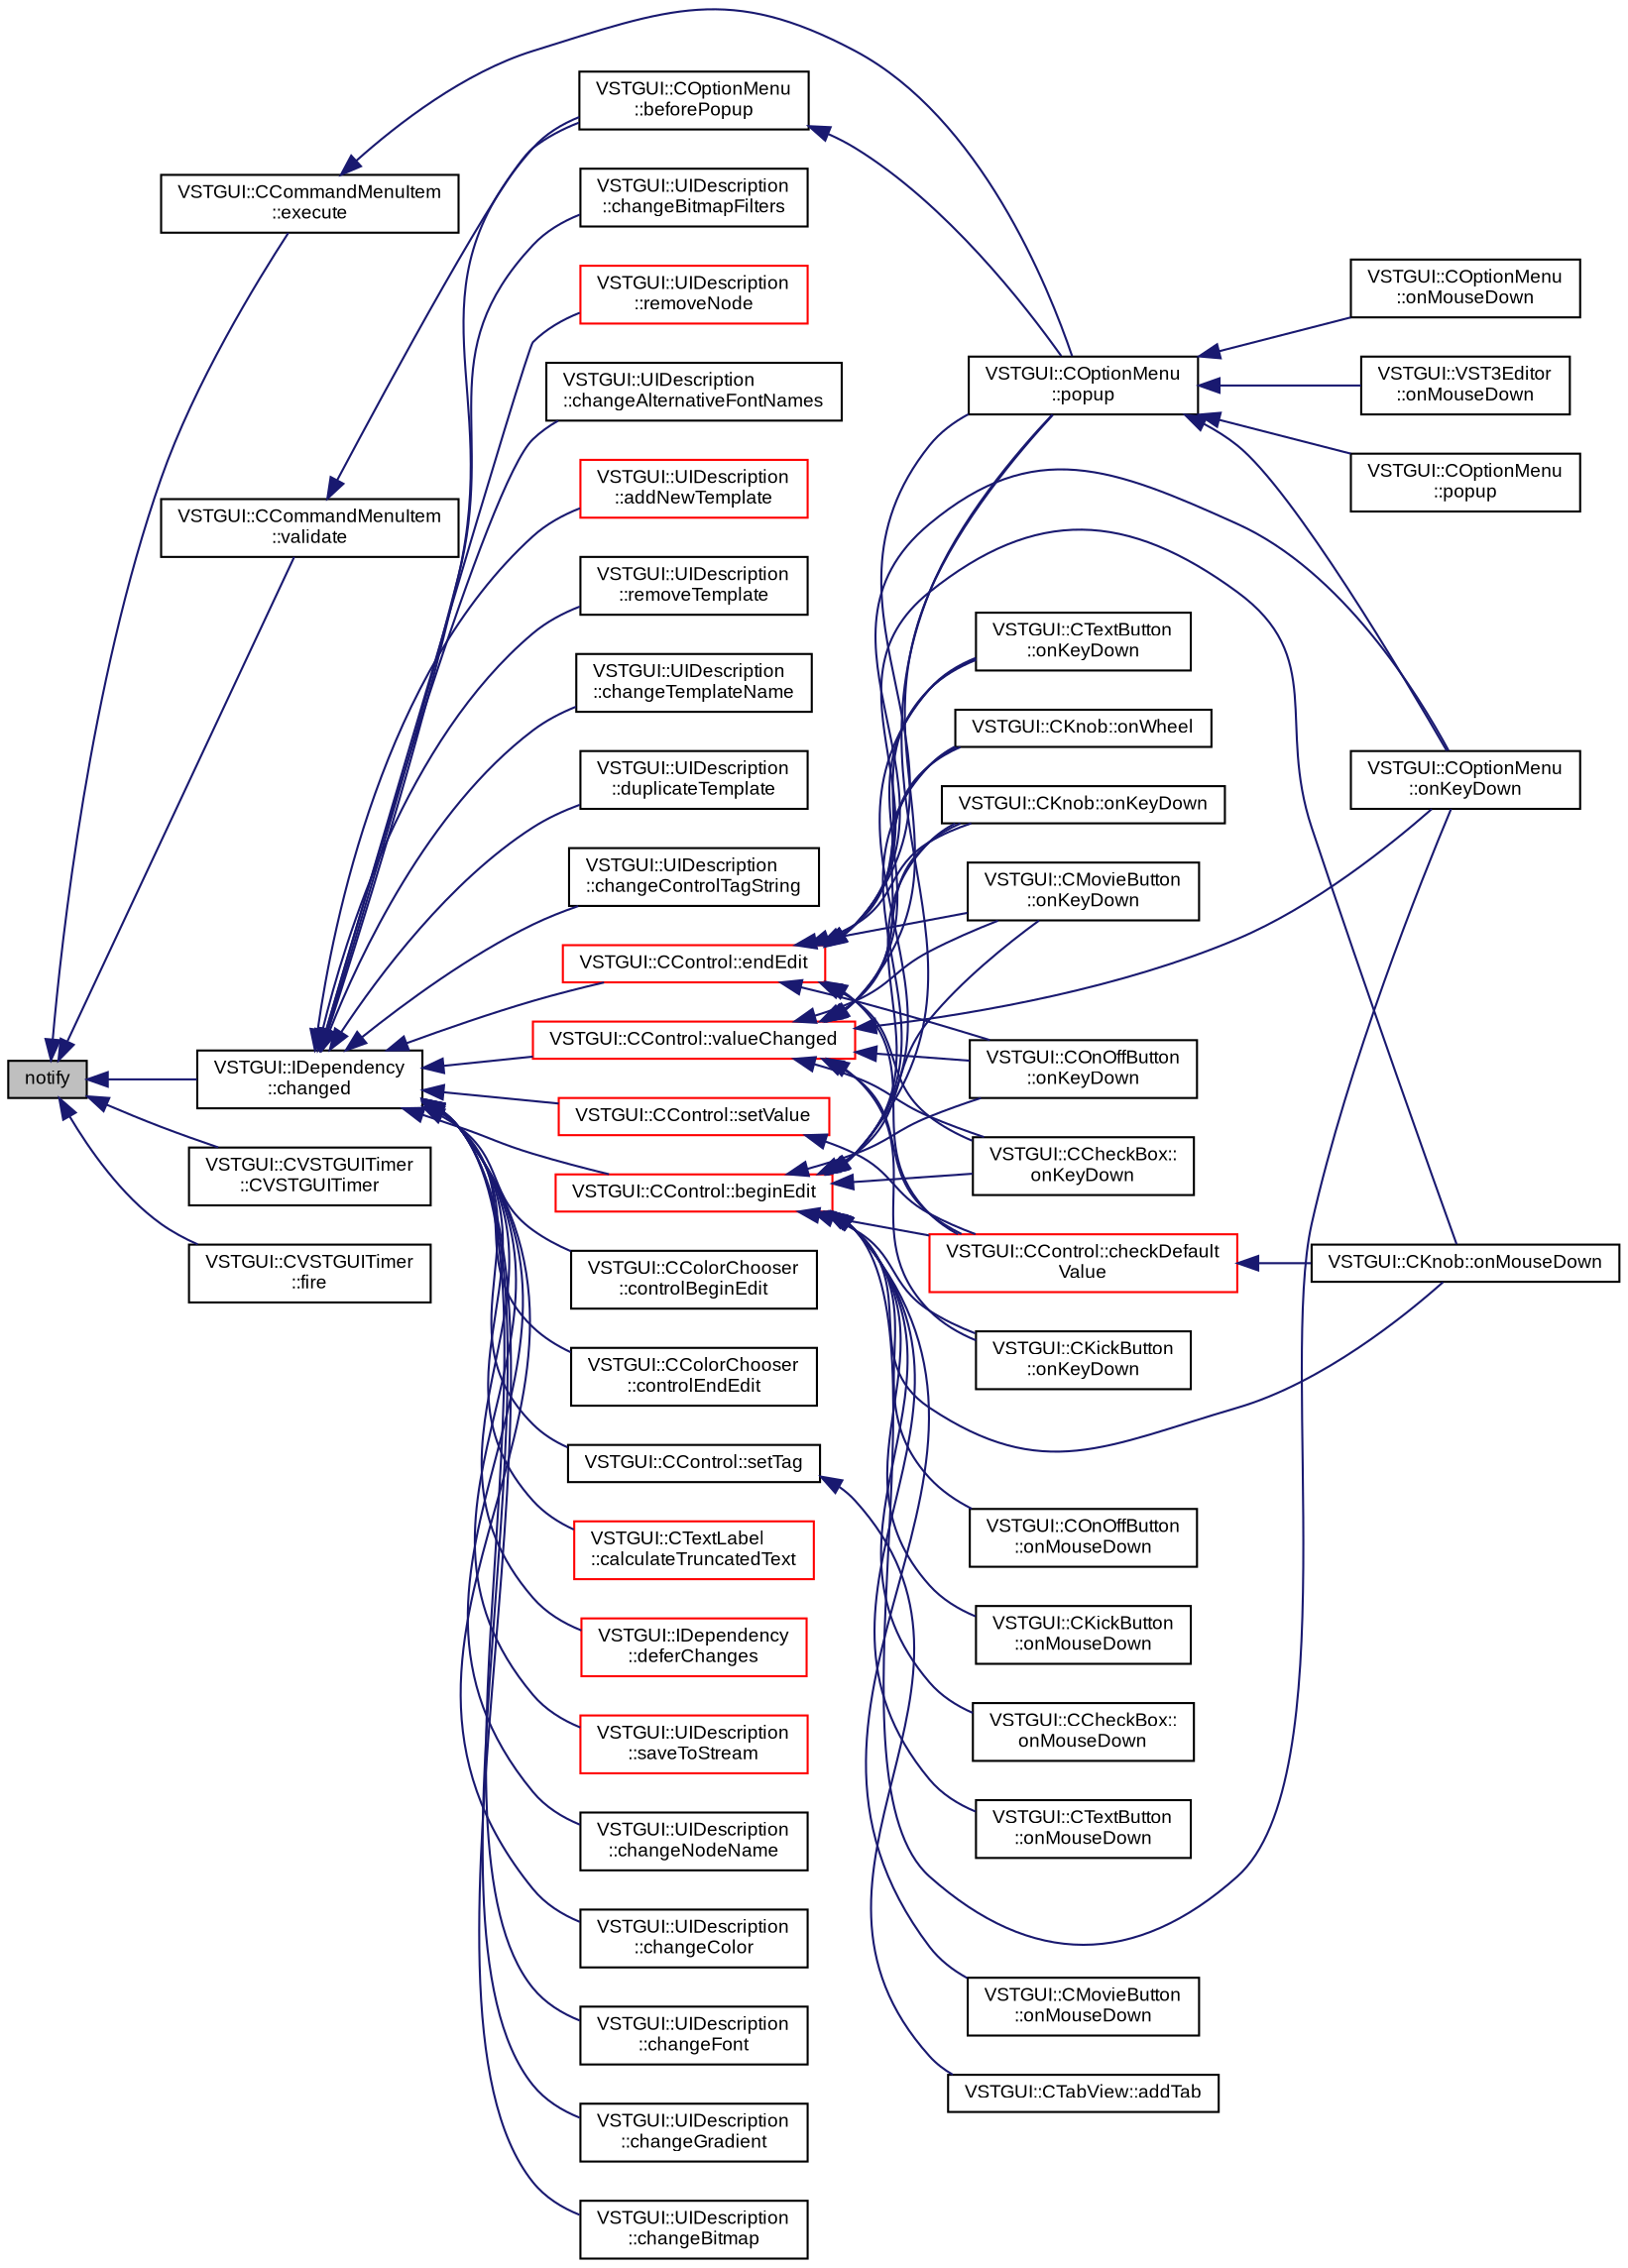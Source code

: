 digraph "notify"
{
  bgcolor="transparent";
  edge [fontname="Arial",fontsize="9",labelfontname="Arial",labelfontsize="9"];
  node [fontname="Arial",fontsize="9",shape=record];
  rankdir="LR";
  Node1 [label="notify",height=0.2,width=0.4,color="black", fillcolor="grey75", style="filled" fontcolor="black"];
  Node1 -> Node2 [dir="back",color="midnightblue",fontsize="9",style="solid",fontname="Arial"];
  Node2 [label="VSTGUI::CCommandMenuItem\l::execute",height=0.2,width=0.4,color="black",URL="$class_v_s_t_g_u_i_1_1_c_command_menu_item.html#a61af3e60b94ae3e748f6fbac1e794af7"];
  Node2 -> Node3 [dir="back",color="midnightblue",fontsize="9",style="solid",fontname="Arial"];
  Node3 [label="VSTGUI::COptionMenu\l::popup",height=0.2,width=0.4,color="black",URL="$class_v_s_t_g_u_i_1_1_c_option_menu.html#ae16683842653f97cac2c61e255bdfc53",tooltip="pops up menu "];
  Node3 -> Node4 [dir="back",color="midnightblue",fontsize="9",style="solid",fontname="Arial"];
  Node4 [label="VSTGUI::COptionMenu\l::onKeyDown",height=0.2,width=0.4,color="black",URL="$class_v_s_t_g_u_i_1_1_c_option_menu.html#ab3e92822dfb33fc98af5cc4d4d65768d",tooltip="called if a key down event occurs and this view has focus "];
  Node3 -> Node5 [dir="back",color="midnightblue",fontsize="9",style="solid",fontname="Arial"];
  Node5 [label="VSTGUI::COptionMenu\l::popup",height=0.2,width=0.4,color="black",URL="$class_v_s_t_g_u_i_1_1_c_option_menu.html#a4f4bb4ba2aa2b7a347f9de2c3da1a265",tooltip="pops up menu at frameLocation "];
  Node3 -> Node6 [dir="back",color="midnightblue",fontsize="9",style="solid",fontname="Arial"];
  Node6 [label="VSTGUI::COptionMenu\l::onMouseDown",height=0.2,width=0.4,color="black",URL="$class_v_s_t_g_u_i_1_1_c_option_menu.html#af5e4151d575380ad56bf87893631f03d",tooltip="called when a mouse down event occurs "];
  Node3 -> Node7 [dir="back",color="midnightblue",fontsize="9",style="solid",fontname="Arial"];
  Node7 [label="VSTGUI::VST3Editor\l::onMouseDown",height=0.2,width=0.4,color="black",URL="$class_v_s_t_g_u_i_1_1_v_s_t3_editor.html#a4305e69d2e6fc870a37b123050120e13",tooltip="a mouse down event happend on the frame at position where. If the observer handles this..."];
  Node1 -> Node8 [dir="back",color="midnightblue",fontsize="9",style="solid",fontname="Arial"];
  Node8 [label="VSTGUI::CCommandMenuItem\l::validate",height=0.2,width=0.4,color="black",URL="$class_v_s_t_g_u_i_1_1_c_command_menu_item.html#a41d45236c37b75848f4b1667a11fb50e"];
  Node8 -> Node9 [dir="back",color="midnightblue",fontsize="9",style="solid",fontname="Arial"];
  Node9 [label="VSTGUI::COptionMenu\l::beforePopup",height=0.2,width=0.4,color="black",URL="$class_v_s_t_g_u_i_1_1_c_option_menu.html#a203037722a1aae98d2681046584458cc"];
  Node9 -> Node3 [dir="back",color="midnightblue",fontsize="9",style="solid",fontname="Arial"];
  Node1 -> Node10 [dir="back",color="midnightblue",fontsize="9",style="solid",fontname="Arial"];
  Node10 [label="VSTGUI::CVSTGUITimer\l::CVSTGUITimer",height=0.2,width=0.4,color="black",URL="$class_v_s_t_g_u_i_1_1_c_v_s_t_g_u_i_timer.html#a667beef48dad9beacb4688458ec86da8"];
  Node1 -> Node11 [dir="back",color="midnightblue",fontsize="9",style="solid",fontname="Arial"];
  Node11 [label="VSTGUI::CVSTGUITimer\l::fire",height=0.2,width=0.4,color="black",URL="$class_v_s_t_g_u_i_1_1_c_v_s_t_g_u_i_timer.html#a1ea1444be9e154d621ee23007b7d37c2"];
  Node1 -> Node12 [dir="back",color="midnightblue",fontsize="9",style="solid",fontname="Arial"];
  Node12 [label="VSTGUI::IDependency\l::changed",height=0.2,width=0.4,color="black",URL="$class_v_s_t_g_u_i_1_1_i_dependency.html#acac105ad797d9700f9a31946792ecbc0"];
  Node12 -> Node13 [dir="back",color="midnightblue",fontsize="9",style="solid",fontname="Arial"];
  Node13 [label="VSTGUI::CColorChooser\l::controlBeginEdit",height=0.2,width=0.4,color="black",URL="$class_v_s_t_g_u_i_1_1_c_color_chooser.html#ac8f2832134557c2f0e70b5bf46e6817a"];
  Node12 -> Node14 [dir="back",color="midnightblue",fontsize="9",style="solid",fontname="Arial"];
  Node14 [label="VSTGUI::CColorChooser\l::controlEndEdit",height=0.2,width=0.4,color="black",URL="$class_v_s_t_g_u_i_1_1_c_color_chooser.html#a11aff2d6ad423be5d9fb699da18b034a"];
  Node12 -> Node15 [dir="back",color="midnightblue",fontsize="9",style="solid",fontname="Arial"];
  Node15 [label="VSTGUI::CControl::setTag",height=0.2,width=0.4,color="black",URL="$class_v_s_t_g_u_i_1_1_c_control.html#aac4c8479129a3591ef90cfb40976b840"];
  Node15 -> Node16 [dir="back",color="midnightblue",fontsize="9",style="solid",fontname="Arial"];
  Node16 [label="VSTGUI::CTabView::addTab",height=0.2,width=0.4,color="black",URL="$class_v_s_t_g_u_i_1_1_c_tab_view.html#a2f003c7e0d23c7d77eafc0f601a047a6",tooltip="add a tab "];
  Node12 -> Node17 [dir="back",color="midnightblue",fontsize="9",style="solid",fontname="Arial"];
  Node17 [label="VSTGUI::CControl::beginEdit",height=0.2,width=0.4,color="red",URL="$class_v_s_t_g_u_i_1_1_c_control.html#a417db65751882b949a8ebdc2c10ada93"];
  Node17 -> Node18 [dir="back",color="midnightblue",fontsize="9",style="solid",fontname="Arial"];
  Node18 [label="VSTGUI::COnOffButton\l::onMouseDown",height=0.2,width=0.4,color="black",URL="$class_v_s_t_g_u_i_1_1_c_on_off_button.html#af5e4151d575380ad56bf87893631f03d",tooltip="called when a mouse down event occurs "];
  Node17 -> Node19 [dir="back",color="midnightblue",fontsize="9",style="solid",fontname="Arial"];
  Node19 [label="VSTGUI::COnOffButton\l::onKeyDown",height=0.2,width=0.4,color="black",URL="$class_v_s_t_g_u_i_1_1_c_on_off_button.html#ab3e92822dfb33fc98af5cc4d4d65768d",tooltip="called if a key down event occurs and this view has focus "];
  Node17 -> Node20 [dir="back",color="midnightblue",fontsize="9",style="solid",fontname="Arial"];
  Node20 [label="VSTGUI::CKickButton\l::onMouseDown",height=0.2,width=0.4,color="black",URL="$class_v_s_t_g_u_i_1_1_c_kick_button.html#af5e4151d575380ad56bf87893631f03d",tooltip="called when a mouse down event occurs "];
  Node17 -> Node21 [dir="back",color="midnightblue",fontsize="9",style="solid",fontname="Arial"];
  Node21 [label="VSTGUI::CKickButton\l::onKeyDown",height=0.2,width=0.4,color="black",URL="$class_v_s_t_g_u_i_1_1_c_kick_button.html#ab3e92822dfb33fc98af5cc4d4d65768d",tooltip="called if a key down event occurs and this view has focus "];
  Node17 -> Node22 [dir="back",color="midnightblue",fontsize="9",style="solid",fontname="Arial"];
  Node22 [label="VSTGUI::CCheckBox::\lonMouseDown",height=0.2,width=0.4,color="black",URL="$class_v_s_t_g_u_i_1_1_c_check_box.html#af5e4151d575380ad56bf87893631f03d",tooltip="called when a mouse down event occurs "];
  Node17 -> Node23 [dir="back",color="midnightblue",fontsize="9",style="solid",fontname="Arial"];
  Node23 [label="VSTGUI::CCheckBox::\lonKeyDown",height=0.2,width=0.4,color="black",URL="$class_v_s_t_g_u_i_1_1_c_check_box.html#ab3e92822dfb33fc98af5cc4d4d65768d",tooltip="called if a key down event occurs and this view has focus "];
  Node17 -> Node24 [dir="back",color="midnightblue",fontsize="9",style="solid",fontname="Arial"];
  Node24 [label="VSTGUI::CTextButton\l::onMouseDown",height=0.2,width=0.4,color="black",URL="$class_v_s_t_g_u_i_1_1_c_text_button.html#af5e4151d575380ad56bf87893631f03d",tooltip="called when a mouse down event occurs "];
  Node17 -> Node25 [dir="back",color="midnightblue",fontsize="9",style="solid",fontname="Arial"];
  Node25 [label="VSTGUI::CTextButton\l::onKeyDown",height=0.2,width=0.4,color="black",URL="$class_v_s_t_g_u_i_1_1_c_text_button.html#ab3e92822dfb33fc98af5cc4d4d65768d",tooltip="called if a key down event occurs and this view has focus "];
  Node17 -> Node26 [dir="back",color="midnightblue",fontsize="9",style="solid",fontname="Arial"];
  Node26 [label="VSTGUI::CControl::checkDefault\lValue",height=0.2,width=0.4,color="red",URL="$class_v_s_t_g_u_i_1_1_c_control.html#a5b0ed7ded11a5b04a43b49dd15a85190"];
  Node26 -> Node27 [dir="back",color="midnightblue",fontsize="9",style="solid",fontname="Arial"];
  Node27 [label="VSTGUI::CKnob::onMouseDown",height=0.2,width=0.4,color="black",URL="$class_v_s_t_g_u_i_1_1_c_knob.html#af5e4151d575380ad56bf87893631f03d",tooltip="called when a mouse down event occurs "];
  Node17 -> Node27 [dir="back",color="midnightblue",fontsize="9",style="solid",fontname="Arial"];
  Node17 -> Node28 [dir="back",color="midnightblue",fontsize="9",style="solid",fontname="Arial"];
  Node28 [label="VSTGUI::CKnob::onWheel",height=0.2,width=0.4,color="black",URL="$class_v_s_t_g_u_i_1_1_c_knob.html#aff7d0cc32cff2cc6fb023b227c9f6cb4",tooltip="called if a mouse wheel event is happening over this view "];
  Node17 -> Node29 [dir="back",color="midnightblue",fontsize="9",style="solid",fontname="Arial"];
  Node29 [label="VSTGUI::CKnob::onKeyDown",height=0.2,width=0.4,color="black",URL="$class_v_s_t_g_u_i_1_1_c_knob.html#ab3e92822dfb33fc98af5cc4d4d65768d",tooltip="called if a key down event occurs and this view has focus "];
  Node17 -> Node30 [dir="back",color="midnightblue",fontsize="9",style="solid",fontname="Arial"];
  Node30 [label="VSTGUI::CMovieButton\l::onMouseDown",height=0.2,width=0.4,color="black",URL="$class_v_s_t_g_u_i_1_1_c_movie_button.html#af5e4151d575380ad56bf87893631f03d",tooltip="called when a mouse down event occurs "];
  Node17 -> Node31 [dir="back",color="midnightblue",fontsize="9",style="solid",fontname="Arial"];
  Node31 [label="VSTGUI::CMovieButton\l::onKeyDown",height=0.2,width=0.4,color="black",URL="$class_v_s_t_g_u_i_1_1_c_movie_button.html#ab3e92822dfb33fc98af5cc4d4d65768d",tooltip="called if a key down event occurs and this view has focus "];
  Node17 -> Node4 [dir="back",color="midnightblue",fontsize="9",style="solid",fontname="Arial"];
  Node17 -> Node3 [dir="back",color="midnightblue",fontsize="9",style="solid",fontname="Arial"];
  Node12 -> Node32 [dir="back",color="midnightblue",fontsize="9",style="solid",fontname="Arial"];
  Node32 [label="VSTGUI::CControl::endEdit",height=0.2,width=0.4,color="red",URL="$class_v_s_t_g_u_i_1_1_c_control.html#ace186d3a60dee99bc2fd1bf6a5b35601"];
  Node32 -> Node19 [dir="back",color="midnightblue",fontsize="9",style="solid",fontname="Arial"];
  Node32 -> Node23 [dir="back",color="midnightblue",fontsize="9",style="solid",fontname="Arial"];
  Node32 -> Node25 [dir="back",color="midnightblue",fontsize="9",style="solid",fontname="Arial"];
  Node32 -> Node26 [dir="back",color="midnightblue",fontsize="9",style="solid",fontname="Arial"];
  Node32 -> Node27 [dir="back",color="midnightblue",fontsize="9",style="solid",fontname="Arial"];
  Node32 -> Node28 [dir="back",color="midnightblue",fontsize="9",style="solid",fontname="Arial"];
  Node32 -> Node29 [dir="back",color="midnightblue",fontsize="9",style="solid",fontname="Arial"];
  Node32 -> Node31 [dir="back",color="midnightblue",fontsize="9",style="solid",fontname="Arial"];
  Node32 -> Node4 [dir="back",color="midnightblue",fontsize="9",style="solid",fontname="Arial"];
  Node32 -> Node3 [dir="back",color="midnightblue",fontsize="9",style="solid",fontname="Arial"];
  Node12 -> Node33 [dir="back",color="midnightblue",fontsize="9",style="solid",fontname="Arial"];
  Node33 [label="VSTGUI::CControl::setValue",height=0.2,width=0.4,color="red",URL="$class_v_s_t_g_u_i_1_1_c_control.html#a06bf62da9ba043bcf1b4c26bb2bf357b"];
  Node33 -> Node26 [dir="back",color="midnightblue",fontsize="9",style="solid",fontname="Arial"];
  Node12 -> Node34 [dir="back",color="midnightblue",fontsize="9",style="solid",fontname="Arial"];
  Node34 [label="VSTGUI::CControl::valueChanged",height=0.2,width=0.4,color="red",URL="$class_v_s_t_g_u_i_1_1_c_control.html#ae57d02e392f1505445a7d83f1a18d96c",tooltip="notifies listener and dependent objects "];
  Node34 -> Node19 [dir="back",color="midnightblue",fontsize="9",style="solid",fontname="Arial"];
  Node34 -> Node21 [dir="back",color="midnightblue",fontsize="9",style="solid",fontname="Arial"];
  Node34 -> Node23 [dir="back",color="midnightblue",fontsize="9",style="solid",fontname="Arial"];
  Node34 -> Node25 [dir="back",color="midnightblue",fontsize="9",style="solid",fontname="Arial"];
  Node34 -> Node26 [dir="back",color="midnightblue",fontsize="9",style="solid",fontname="Arial"];
  Node34 -> Node28 [dir="back",color="midnightblue",fontsize="9",style="solid",fontname="Arial"];
  Node34 -> Node29 [dir="back",color="midnightblue",fontsize="9",style="solid",fontname="Arial"];
  Node34 -> Node31 [dir="back",color="midnightblue",fontsize="9",style="solid",fontname="Arial"];
  Node34 -> Node4 [dir="back",color="midnightblue",fontsize="9",style="solid",fontname="Arial"];
  Node34 -> Node3 [dir="back",color="midnightblue",fontsize="9",style="solid",fontname="Arial"];
  Node12 -> Node9 [dir="back",color="midnightblue",fontsize="9",style="solid",fontname="Arial"];
  Node12 -> Node35 [dir="back",color="midnightblue",fontsize="9",style="solid",fontname="Arial"];
  Node35 [label="VSTGUI::CTextLabel\l::calculateTruncatedText",height=0.2,width=0.4,color="red",URL="$class_v_s_t_g_u_i_1_1_c_text_label.html#a08d4454d8df3386292db51529ed140ab"];
  Node12 -> Node36 [dir="back",color="midnightblue",fontsize="9",style="solid",fontname="Arial"];
  Node36 [label="VSTGUI::IDependency\l::deferChanges",height=0.2,width=0.4,color="red",URL="$class_v_s_t_g_u_i_1_1_i_dependency.html#a1335335450d102884e85f49ab5f8351b"];
  Node12 -> Node37 [dir="back",color="midnightblue",fontsize="9",style="solid",fontname="Arial"];
  Node37 [label="VSTGUI::UIDescription\l::saveToStream",height=0.2,width=0.4,color="red",URL="$class_v_s_t_g_u_i_1_1_u_i_description.html#add4dc67cce3d4607f6d258dbb418211a"];
  Node12 -> Node38 [dir="back",color="midnightblue",fontsize="9",style="solid",fontname="Arial"];
  Node38 [label="VSTGUI::UIDescription\l::changeNodeName",height=0.2,width=0.4,color="black",URL="$class_v_s_t_g_u_i_1_1_u_i_description.html#a3e3a9b663172fd54dab4cba64fe6dd73"];
  Node12 -> Node39 [dir="back",color="midnightblue",fontsize="9",style="solid",fontname="Arial"];
  Node39 [label="VSTGUI::UIDescription\l::changeColor",height=0.2,width=0.4,color="black",URL="$class_v_s_t_g_u_i_1_1_u_i_description.html#ac11c8cba1ea3bcd87b7d5bfbb5abc6e6"];
  Node12 -> Node40 [dir="back",color="midnightblue",fontsize="9",style="solid",fontname="Arial"];
  Node40 [label="VSTGUI::UIDescription\l::changeFont",height=0.2,width=0.4,color="black",URL="$class_v_s_t_g_u_i_1_1_u_i_description.html#a5a6b5a46e0d056aaedba4d5515944cd5"];
  Node12 -> Node41 [dir="back",color="midnightblue",fontsize="9",style="solid",fontname="Arial"];
  Node41 [label="VSTGUI::UIDescription\l::changeGradient",height=0.2,width=0.4,color="black",URL="$class_v_s_t_g_u_i_1_1_u_i_description.html#af16e33b03a5cb6fa0b5bb99249158590"];
  Node12 -> Node42 [dir="back",color="midnightblue",fontsize="9",style="solid",fontname="Arial"];
  Node42 [label="VSTGUI::UIDescription\l::changeBitmap",height=0.2,width=0.4,color="black",URL="$class_v_s_t_g_u_i_1_1_u_i_description.html#a7266855dbffe17dba4a30cc853befbf3"];
  Node12 -> Node43 [dir="back",color="midnightblue",fontsize="9",style="solid",fontname="Arial"];
  Node43 [label="VSTGUI::UIDescription\l::changeBitmapFilters",height=0.2,width=0.4,color="black",URL="$class_v_s_t_g_u_i_1_1_u_i_description.html#a99fdff2902aa4e355c2f7c772ec0936e"];
  Node12 -> Node44 [dir="back",color="midnightblue",fontsize="9",style="solid",fontname="Arial"];
  Node44 [label="VSTGUI::UIDescription\l::removeNode",height=0.2,width=0.4,color="red",URL="$class_v_s_t_g_u_i_1_1_u_i_description.html#a9099af4e8c5d7e655d795a4a9bec77ed"];
  Node12 -> Node45 [dir="back",color="midnightblue",fontsize="9",style="solid",fontname="Arial"];
  Node45 [label="VSTGUI::UIDescription\l::changeAlternativeFontNames",height=0.2,width=0.4,color="black",URL="$class_v_s_t_g_u_i_1_1_u_i_description.html#a36fb2f3cfa09ec6dcddc81a2d0def80a"];
  Node12 -> Node46 [dir="back",color="midnightblue",fontsize="9",style="solid",fontname="Arial"];
  Node46 [label="VSTGUI::UIDescription\l::addNewTemplate",height=0.2,width=0.4,color="red",URL="$class_v_s_t_g_u_i_1_1_u_i_description.html#ac237dfa6ff8a6ff7c9afcc9ff98d6cee"];
  Node12 -> Node47 [dir="back",color="midnightblue",fontsize="9",style="solid",fontname="Arial"];
  Node47 [label="VSTGUI::UIDescription\l::removeTemplate",height=0.2,width=0.4,color="black",URL="$class_v_s_t_g_u_i_1_1_u_i_description.html#a22036058bc03f873a6fd05bf85ae7a13"];
  Node12 -> Node48 [dir="back",color="midnightblue",fontsize="9",style="solid",fontname="Arial"];
  Node48 [label="VSTGUI::UIDescription\l::changeTemplateName",height=0.2,width=0.4,color="black",URL="$class_v_s_t_g_u_i_1_1_u_i_description.html#a91448ffe9496f7b3a1ee3597de7a5eb0"];
  Node12 -> Node49 [dir="back",color="midnightblue",fontsize="9",style="solid",fontname="Arial"];
  Node49 [label="VSTGUI::UIDescription\l::duplicateTemplate",height=0.2,width=0.4,color="black",URL="$class_v_s_t_g_u_i_1_1_u_i_description.html#a5271ad056595e3aeb229d7425c0aa021"];
  Node12 -> Node50 [dir="back",color="midnightblue",fontsize="9",style="solid",fontname="Arial"];
  Node50 [label="VSTGUI::UIDescription\l::changeControlTagString",height=0.2,width=0.4,color="black",URL="$class_v_s_t_g_u_i_1_1_u_i_description.html#a5cb8e5508b0cd37abc3581190e7f8732"];
}
